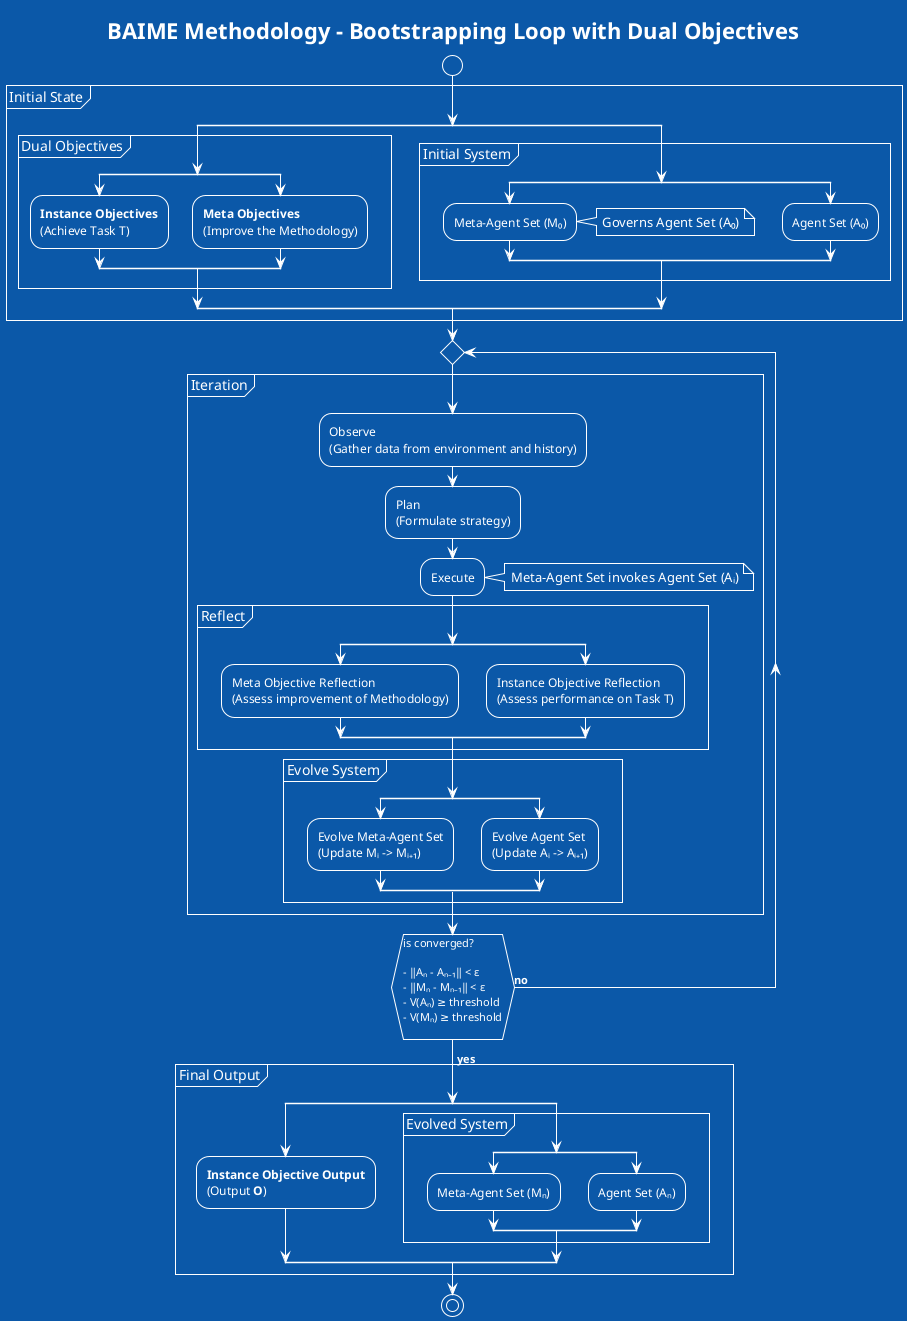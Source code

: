 @startuml
!theme amiga
title BAIME Methodology - Bootstrapping Loop with Dual Objectives

start

partition "Initial State" {
    split
        partition "Dual Objectives" {
            split
                :**Instance Objectives**
                (Achieve Task T);
            split again
                :**Meta Objectives**
                (Improve the Methodology);
            end split
        }
    split again
        partition "Initial System" {
            split
                :Meta-Agent Set (M₀);
                note right: Governs Agent Set (A₀)
            split again
                :Agent Set (A₀);
            end split
        }
    end split
}

repeat
    partition "Iteration" {
        :Observe
        (Gather data from environment and history);

        :Plan
        (Formulate strategy);

        :Execute;
        note right: Meta-Agent Set invokes Agent Set (Aᵢ)

        partition "Reflect" {
            split
                :Meta Objective Reflection
                (Assess improvement of Methodology);
            split again
                :Instance Objective Reflection
                (Assess performance on Task T);
            end split
        }

        partition "Evolve System" {
            split
                :Evolve Meta-Agent Set
                (Update Mᵢ -> Mᵢ₊₁);
            split again
                :Evolve Agent Set
                (Update Aᵢ -> Aᵢ₊₁);
            end split
        }
    }
repeat while (is converged?

      - ‖Aₙ - Aₙ₋₁‖ < ε
      - ‖Mₙ - Mₙ₋₁‖ < ε
      - V(Aₙ) ≥ threshold
      - V(Mₙ) ≥ threshold
) is (**no**
)
-> **yes**;

partition "Final Output" {
    split
        :**Instance Objective Output**
        (Output **O**);
    split again
        partition "Evolved System" {
            split
                :Meta-Agent Set (Mₙ);
            split again
                :Agent Set (Aₙ);
            end split
        }
    end split
}

stop

@enduml
